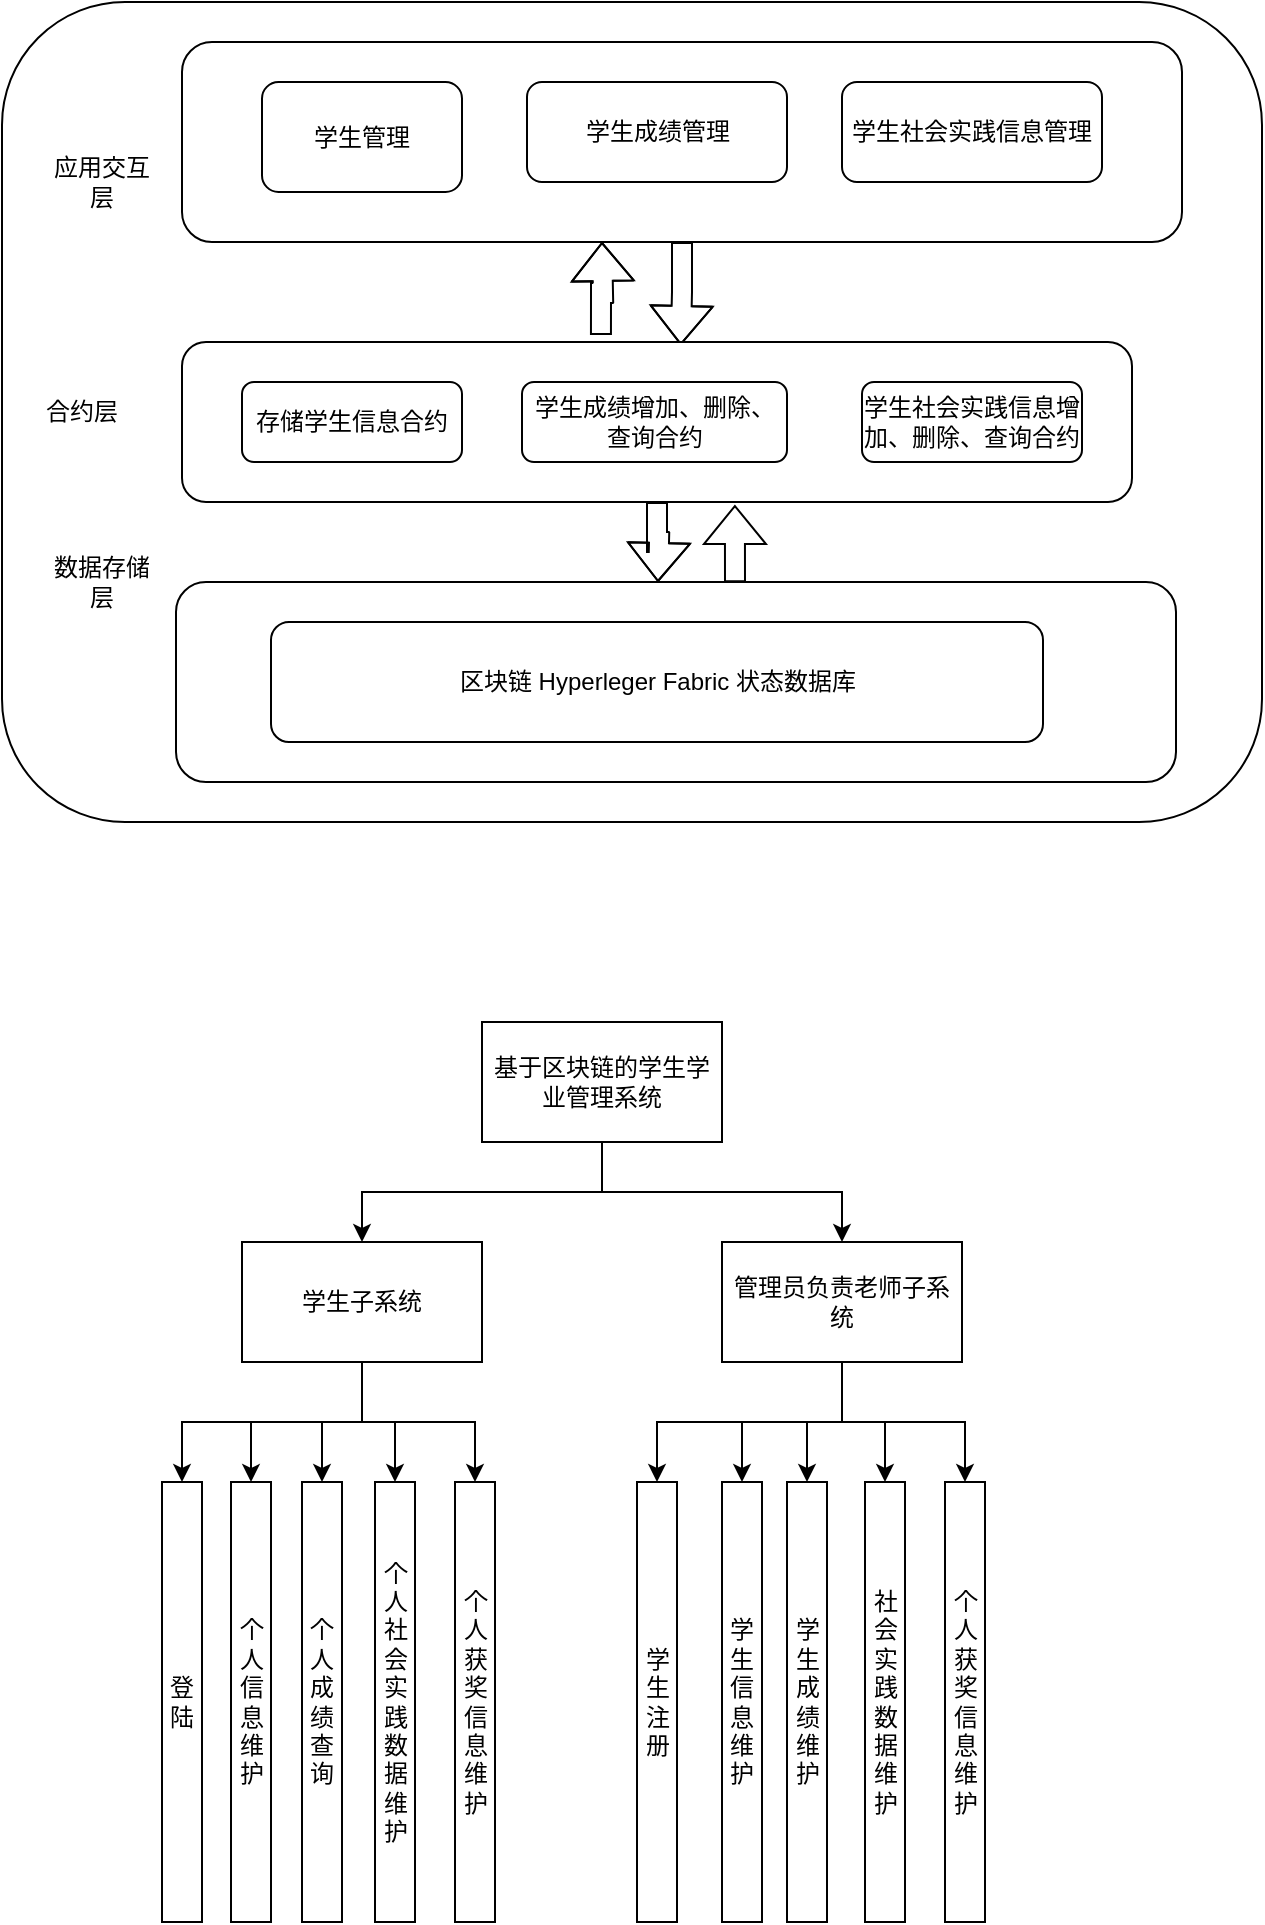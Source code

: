 <mxfile version="20.0.1" type="github">
  <diagram id="19MbuUc1BT7nycTp4Nkc" name="Page-1">
    <mxGraphModel dx="1364" dy="772" grid="1" gridSize="10" guides="1" tooltips="1" connect="1" arrows="1" fold="1" page="1" pageScale="1" pageWidth="827" pageHeight="1169" math="0" shadow="0">
      <root>
        <mxCell id="0" />
        <mxCell id="1" parent="0" />
        <mxCell id="CGRJ25Iukog198GcqVwM-1" value="" style="rounded=1;whiteSpace=wrap;html=1;" vertex="1" parent="1">
          <mxGeometry x="130" y="310" width="630" height="410" as="geometry" />
        </mxCell>
        <mxCell id="CGRJ25Iukog198GcqVwM-20" value="" style="edgeStyle=orthogonalEdgeStyle;rounded=0;orthogonalLoop=1;jettySize=auto;html=1;shape=flexArrow;entryX=0.525;entryY=0.019;entryDx=0;entryDy=0;entryPerimeter=0;" edge="1" parent="1" source="CGRJ25Iukog198GcqVwM-2" target="CGRJ25Iukog198GcqVwM-9">
          <mxGeometry relative="1" as="geometry" />
        </mxCell>
        <mxCell id="CGRJ25Iukog198GcqVwM-2" value="" style="rounded=1;whiteSpace=wrap;html=1;" vertex="1" parent="1">
          <mxGeometry x="220" y="330" width="500" height="100" as="geometry" />
        </mxCell>
        <mxCell id="CGRJ25Iukog198GcqVwM-3" value="学生成绩管理" style="rounded=1;whiteSpace=wrap;html=1;" vertex="1" parent="1">
          <mxGeometry x="392.5" y="350" width="130" height="50" as="geometry" />
        </mxCell>
        <mxCell id="CGRJ25Iukog198GcqVwM-4" value="学生社会实践信息管理" style="rounded=1;whiteSpace=wrap;html=1;" vertex="1" parent="1">
          <mxGeometry x="550" y="350" width="130" height="50" as="geometry" />
        </mxCell>
        <mxCell id="CGRJ25Iukog198GcqVwM-5" value="应用交互层" style="text;html=1;strokeColor=none;fillColor=none;align=center;verticalAlign=middle;whiteSpace=wrap;rounded=0;" vertex="1" parent="1">
          <mxGeometry x="150" y="385" width="60" height="30" as="geometry" />
        </mxCell>
        <mxCell id="CGRJ25Iukog198GcqVwM-6" value="合约层" style="text;html=1;strokeColor=none;fillColor=none;align=center;verticalAlign=middle;whiteSpace=wrap;rounded=0;" vertex="1" parent="1">
          <mxGeometry x="140" y="500" width="60" height="30" as="geometry" />
        </mxCell>
        <mxCell id="CGRJ25Iukog198GcqVwM-8" value="学生管理" style="rounded=1;whiteSpace=wrap;html=1;" vertex="1" parent="1">
          <mxGeometry x="260" y="350" width="100" height="55" as="geometry" />
        </mxCell>
        <mxCell id="CGRJ25Iukog198GcqVwM-22" value="" style="edgeStyle=orthogonalEdgeStyle;shape=flexArrow;rounded=0;orthogonalLoop=1;jettySize=auto;html=1;exitX=0.441;exitY=-0.044;exitDx=0;exitDy=0;exitPerimeter=0;" edge="1" parent="1" source="CGRJ25Iukog198GcqVwM-9">
          <mxGeometry relative="1" as="geometry">
            <mxPoint x="430" y="430" as="targetPoint" />
          </mxGeometry>
        </mxCell>
        <mxCell id="CGRJ25Iukog198GcqVwM-25" value="" style="edgeStyle=orthogonalEdgeStyle;shape=flexArrow;rounded=0;orthogonalLoop=1;jettySize=auto;html=1;" edge="1" parent="1" source="CGRJ25Iukog198GcqVwM-9">
          <mxGeometry relative="1" as="geometry">
            <mxPoint x="458" y="600" as="targetPoint" />
          </mxGeometry>
        </mxCell>
        <mxCell id="CGRJ25Iukog198GcqVwM-9" value="" style="rounded=1;whiteSpace=wrap;html=1;" vertex="1" parent="1">
          <mxGeometry x="220" y="480" width="475" height="80" as="geometry" />
        </mxCell>
        <mxCell id="CGRJ25Iukog198GcqVwM-11" value="存储学生信息合约" style="rounded=1;whiteSpace=wrap;html=1;" vertex="1" parent="1">
          <mxGeometry x="250" y="500" width="110" height="40" as="geometry" />
        </mxCell>
        <mxCell id="CGRJ25Iukog198GcqVwM-12" value="学生成绩增加、删除、查询合约" style="rounded=1;whiteSpace=wrap;html=1;" vertex="1" parent="1">
          <mxGeometry x="390" y="500" width="132.5" height="40" as="geometry" />
        </mxCell>
        <mxCell id="CGRJ25Iukog198GcqVwM-13" value="学生社会实践信息增加、删除、查询合约" style="rounded=1;whiteSpace=wrap;html=1;" vertex="1" parent="1">
          <mxGeometry x="560" y="500" width="110" height="40" as="geometry" />
        </mxCell>
        <mxCell id="CGRJ25Iukog198GcqVwM-14" value="数据存储层" style="text;html=1;strokeColor=none;fillColor=none;align=center;verticalAlign=middle;whiteSpace=wrap;rounded=0;" vertex="1" parent="1">
          <mxGeometry x="150" y="585" width="60" height="30" as="geometry" />
        </mxCell>
        <mxCell id="CGRJ25Iukog198GcqVwM-26" value="" style="edgeStyle=orthogonalEdgeStyle;shape=flexArrow;rounded=0;orthogonalLoop=1;jettySize=auto;html=1;entryX=0.582;entryY=1.019;entryDx=0;entryDy=0;entryPerimeter=0;exitX=0.559;exitY=0.001;exitDx=0;exitDy=0;exitPerimeter=0;" edge="1" parent="1" source="CGRJ25Iukog198GcqVwM-15" target="CGRJ25Iukog198GcqVwM-9">
          <mxGeometry relative="1" as="geometry" />
        </mxCell>
        <mxCell id="CGRJ25Iukog198GcqVwM-15" value="" style="rounded=1;whiteSpace=wrap;html=1;" vertex="1" parent="1">
          <mxGeometry x="217" y="600" width="500" height="100" as="geometry" />
        </mxCell>
        <mxCell id="CGRJ25Iukog198GcqVwM-16" value="区块链 Hyperleger Fabric 状态数据库" style="rounded=1;whiteSpace=wrap;html=1;" vertex="1" parent="1">
          <mxGeometry x="264.5" y="620" width="386" height="60" as="geometry" />
        </mxCell>
        <mxCell id="CGRJ25Iukog198GcqVwM-30" style="edgeStyle=orthogonalEdgeStyle;rounded=0;orthogonalLoop=1;jettySize=auto;html=1;" edge="1" parent="1" source="CGRJ25Iukog198GcqVwM-28" target="CGRJ25Iukog198GcqVwM-29">
          <mxGeometry relative="1" as="geometry" />
        </mxCell>
        <mxCell id="CGRJ25Iukog198GcqVwM-32" style="edgeStyle=orthogonalEdgeStyle;rounded=0;orthogonalLoop=1;jettySize=auto;html=1;exitX=0.5;exitY=1;exitDx=0;exitDy=0;entryX=0.5;entryY=0;entryDx=0;entryDy=0;" edge="1" parent="1" source="CGRJ25Iukog198GcqVwM-28" target="CGRJ25Iukog198GcqVwM-31">
          <mxGeometry relative="1" as="geometry" />
        </mxCell>
        <mxCell id="CGRJ25Iukog198GcqVwM-28" value="&lt;span style=&quot;font-size:9.0pt;line-height:125%;&lt;br/&gt;font-family:宋体;mso-ascii-font-family:&amp;quot;Times New Roman&amp;quot;;mso-hansi-font-family:&lt;br/&gt;&amp;quot;Times New Roman&amp;quot;;mso-bidi-font-family:&amp;quot;Times New Roman&amp;quot;;mso-font-kerning:0pt;&lt;br/&gt;mso-ansi-language:EN-US;mso-fareast-language:ZH-CN;mso-bidi-language:AR-SA&quot;&gt;基于区块链的学生学业管理系统&lt;/span&gt;" style="rounded=0;whiteSpace=wrap;html=1;" vertex="1" parent="1">
          <mxGeometry x="370" y="820" width="120" height="60" as="geometry" />
        </mxCell>
        <mxCell id="CGRJ25Iukog198GcqVwM-40" style="edgeStyle=orthogonalEdgeStyle;rounded=0;orthogonalLoop=1;jettySize=auto;html=1;entryX=0.5;entryY=0;entryDx=0;entryDy=0;" edge="1" parent="1" source="CGRJ25Iukog198GcqVwM-29" target="CGRJ25Iukog198GcqVwM-35">
          <mxGeometry relative="1" as="geometry" />
        </mxCell>
        <mxCell id="CGRJ25Iukog198GcqVwM-41" style="edgeStyle=orthogonalEdgeStyle;rounded=0;orthogonalLoop=1;jettySize=auto;html=1;entryX=0.5;entryY=0;entryDx=0;entryDy=0;" edge="1" parent="1" source="CGRJ25Iukog198GcqVwM-29" target="CGRJ25Iukog198GcqVwM-36">
          <mxGeometry relative="1" as="geometry" />
        </mxCell>
        <mxCell id="CGRJ25Iukog198GcqVwM-42" style="edgeStyle=orthogonalEdgeStyle;rounded=0;orthogonalLoop=1;jettySize=auto;html=1;entryX=0.5;entryY=0;entryDx=0;entryDy=0;exitX=0.5;exitY=1;exitDx=0;exitDy=0;" edge="1" parent="1" source="CGRJ25Iukog198GcqVwM-29" target="CGRJ25Iukog198GcqVwM-33">
          <mxGeometry relative="1" as="geometry" />
        </mxCell>
        <mxCell id="CGRJ25Iukog198GcqVwM-55" style="edgeStyle=orthogonalEdgeStyle;rounded=0;orthogonalLoop=1;jettySize=auto;html=1;entryX=0.5;entryY=0;entryDx=0;entryDy=0;" edge="1" parent="1" source="CGRJ25Iukog198GcqVwM-29" target="CGRJ25Iukog198GcqVwM-34">
          <mxGeometry relative="1" as="geometry" />
        </mxCell>
        <mxCell id="CGRJ25Iukog198GcqVwM-57" style="edgeStyle=orthogonalEdgeStyle;rounded=0;orthogonalLoop=1;jettySize=auto;html=1;entryX=0.5;entryY=0;entryDx=0;entryDy=0;" edge="1" parent="1" source="CGRJ25Iukog198GcqVwM-29" target="CGRJ25Iukog198GcqVwM-56">
          <mxGeometry relative="1" as="geometry" />
        </mxCell>
        <mxCell id="CGRJ25Iukog198GcqVwM-29" value="学生子系统" style="rounded=0;whiteSpace=wrap;html=1;" vertex="1" parent="1">
          <mxGeometry x="250" y="930" width="120" height="60" as="geometry" />
        </mxCell>
        <mxCell id="CGRJ25Iukog198GcqVwM-51" style="edgeStyle=orthogonalEdgeStyle;rounded=0;orthogonalLoop=1;jettySize=auto;html=1;entryX=0.5;entryY=0;entryDx=0;entryDy=0;exitX=0.5;exitY=1;exitDx=0;exitDy=0;" edge="1" parent="1" source="CGRJ25Iukog198GcqVwM-31" target="CGRJ25Iukog198GcqVwM-47">
          <mxGeometry relative="1" as="geometry" />
        </mxCell>
        <mxCell id="CGRJ25Iukog198GcqVwM-52" style="edgeStyle=orthogonalEdgeStyle;rounded=0;orthogonalLoop=1;jettySize=auto;html=1;entryX=0.5;entryY=0;entryDx=0;entryDy=0;" edge="1" parent="1" source="CGRJ25Iukog198GcqVwM-31" target="CGRJ25Iukog198GcqVwM-48">
          <mxGeometry relative="1" as="geometry" />
        </mxCell>
        <mxCell id="CGRJ25Iukog198GcqVwM-53" style="edgeStyle=orthogonalEdgeStyle;rounded=0;orthogonalLoop=1;jettySize=auto;html=1;entryX=0.5;entryY=0;entryDx=0;entryDy=0;" edge="1" parent="1" source="CGRJ25Iukog198GcqVwM-31" target="CGRJ25Iukog198GcqVwM-49">
          <mxGeometry relative="1" as="geometry" />
        </mxCell>
        <mxCell id="CGRJ25Iukog198GcqVwM-54" style="edgeStyle=orthogonalEdgeStyle;rounded=0;orthogonalLoop=1;jettySize=auto;html=1;entryX=0.5;entryY=0;entryDx=0;entryDy=0;" edge="1" parent="1" source="CGRJ25Iukog198GcqVwM-31" target="CGRJ25Iukog198GcqVwM-50">
          <mxGeometry relative="1" as="geometry" />
        </mxCell>
        <mxCell id="CGRJ25Iukog198GcqVwM-59" style="edgeStyle=orthogonalEdgeStyle;rounded=0;orthogonalLoop=1;jettySize=auto;html=1;entryX=0.5;entryY=0;entryDx=0;entryDy=0;" edge="1" parent="1" source="CGRJ25Iukog198GcqVwM-31" target="CGRJ25Iukog198GcqVwM-58">
          <mxGeometry relative="1" as="geometry" />
        </mxCell>
        <mxCell id="CGRJ25Iukog198GcqVwM-31" value="管理员负责老师子系统" style="rounded=0;whiteSpace=wrap;html=1;" vertex="1" parent="1">
          <mxGeometry x="490" y="930" width="120" height="60" as="geometry" />
        </mxCell>
        <mxCell id="CGRJ25Iukog198GcqVwM-33" value="登陆" style="rounded=0;whiteSpace=wrap;html=1;" vertex="1" parent="1">
          <mxGeometry x="210" y="1050" width="20" height="220" as="geometry" />
        </mxCell>
        <mxCell id="CGRJ25Iukog198GcqVwM-34" value="个人信息维护" style="rounded=0;whiteSpace=wrap;html=1;" vertex="1" parent="1">
          <mxGeometry x="244.5" y="1050" width="20" height="220" as="geometry" />
        </mxCell>
        <mxCell id="CGRJ25Iukog198GcqVwM-35" value="个人社会实践数据维护" style="rounded=0;whiteSpace=wrap;html=1;" vertex="1" parent="1">
          <mxGeometry x="316.5" y="1050" width="20" height="220" as="geometry" />
        </mxCell>
        <mxCell id="CGRJ25Iukog198GcqVwM-36" value="个人获奖信息维护" style="rounded=0;whiteSpace=wrap;html=1;" vertex="1" parent="1">
          <mxGeometry x="356.5" y="1050" width="20" height="220" as="geometry" />
        </mxCell>
        <mxCell id="CGRJ25Iukog198GcqVwM-47" value="学生注册" style="rounded=0;whiteSpace=wrap;html=1;" vertex="1" parent="1">
          <mxGeometry x="447.5" y="1050" width="20" height="220" as="geometry" />
        </mxCell>
        <mxCell id="CGRJ25Iukog198GcqVwM-48" value="学生信息维护" style="rounded=0;whiteSpace=wrap;html=1;" vertex="1" parent="1">
          <mxGeometry x="490" y="1050" width="20" height="220" as="geometry" />
        </mxCell>
        <mxCell id="CGRJ25Iukog198GcqVwM-49" value="社会实践数据维护" style="rounded=0;whiteSpace=wrap;html=1;" vertex="1" parent="1">
          <mxGeometry x="561.5" y="1050" width="20" height="220" as="geometry" />
        </mxCell>
        <mxCell id="CGRJ25Iukog198GcqVwM-50" value="个人获奖信息维护" style="rounded=0;whiteSpace=wrap;html=1;" vertex="1" parent="1">
          <mxGeometry x="601.5" y="1050" width="20" height="220" as="geometry" />
        </mxCell>
        <mxCell id="CGRJ25Iukog198GcqVwM-56" value="个人成绩查询" style="rounded=0;whiteSpace=wrap;html=1;" vertex="1" parent="1">
          <mxGeometry x="280" y="1050" width="20" height="220" as="geometry" />
        </mxCell>
        <mxCell id="CGRJ25Iukog198GcqVwM-58" value="学生成绩维护" style="rounded=0;whiteSpace=wrap;html=1;" vertex="1" parent="1">
          <mxGeometry x="522.5" y="1050" width="20" height="220" as="geometry" />
        </mxCell>
      </root>
    </mxGraphModel>
  </diagram>
</mxfile>
